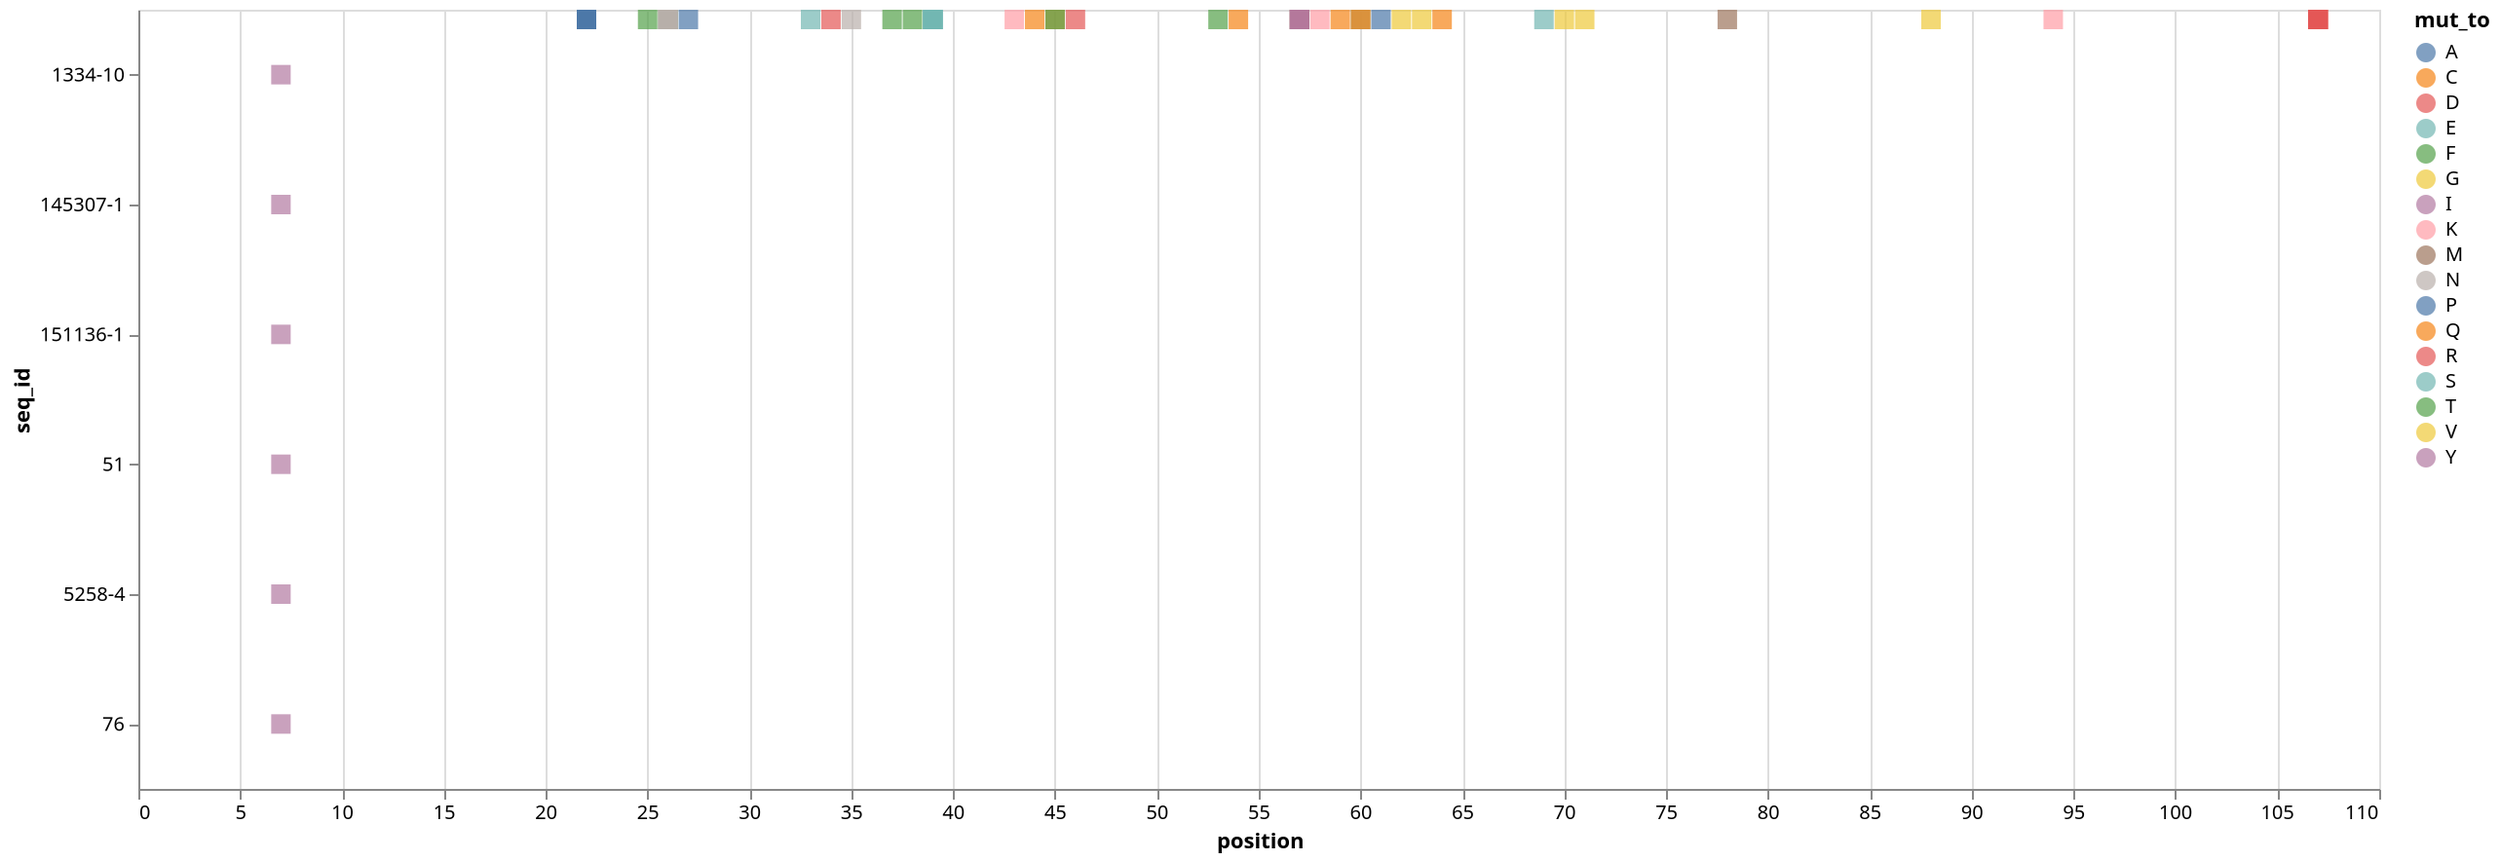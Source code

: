 {"$schema":"https://vega.github.io/schema/vega-lite/v2.json","description":"Shows the relationship between horsepower and the numbver of cylinders using tick marks.","data":{"values":[{"seq_id":["5258-4"],"position":7,"mut_from":"T","mut_to":"I"},{"seq_id":["5258-4"],"position":26,"mut_from":"S","mut_to":"N"},{"seq_id":["5258-4"],"position":39,"mut_from":"Y","mut_to":"S"},{"seq_id":["5258-4"],"position":57,"mut_from":"S","mut_to":"Y"},{"seq_id":["5258-4"],"position":107,"mut_from":"K","mut_to":"R"},{"seq_id":["145307-1"],"position":7,"mut_from":"T","mut_to":"I"},{"seq_id":["145307-1"],"position":22,"mut_from":"S","mut_to":"A"},{"seq_id":["145307-1"],"position":26,"mut_from":"S","mut_to":"N"},{"seq_id":["145307-1"],"position":39,"mut_from":"Y","mut_to":"S"},{"seq_id":["145307-1"],"position":45,"mut_from":"P","mut_to":"Q"},{"seq_id":["145307-1"],"position":57,"mut_from":"S","mut_to":"Y"},{"seq_id":["145307-1"],"position":60,"mut_from":"F","mut_to":"C"},{"seq_id":["145307-1"],"position":107,"mut_from":"K","mut_to":"R"},{"seq_id":["151136-1"],"position":7,"mut_from":"T","mut_to":"I"},{"seq_id":["151136-1"],"position":22,"mut_from":"S","mut_to":"A"},{"seq_id":["151136-1"],"position":25,"mut_from":"S","mut_to":"T"},{"seq_id":["151136-1"],"position":26,"mut_from":"S","mut_to":"T"},{"seq_id":["151136-1"],"position":33,"mut_from":"D","mut_to":"E"},{"seq_id":["151136-1"],"position":34,"mut_from":"G","mut_to":"R"},{"seq_id":["151136-1"],"position":35,"mut_from":"K","mut_to":"N"},{"seq_id":["151136-1"],"position":37,"mut_from":"Y","mut_to":"F"},{"seq_id":["151136-1"],"position":38,"mut_from":"L","mut_to":"F"},{"seq_id":["151136-1"],"position":39,"mut_from":"Y","mut_to":"S"},{"seq_id":["151136-1"],"position":43,"mut_from":"Q","mut_to":"K"},{"seq_id":["151136-1"],"position":44,"mut_from":"K","mut_to":"Q"},{"seq_id":["151136-1"],"position":45,"mut_from":"P","mut_to":"T"},{"seq_id":["151136-1"],"position":46,"mut_from":"G","mut_to":"R"},{"seq_id":["151136-1"],"position":53,"mut_from":"I","mut_to":"T"},{"seq_id":["151136-1"],"position":54,"mut_from":"Y","mut_to":"C"},{"seq_id":["151136-1"],"position":57,"mut_from":"S","mut_to":"T"},{"seq_id":["151136-1"],"position":58,"mut_from":"N","mut_to":"K"},{"seq_id":["151136-1"],"position":59,"mut_from":"R","mut_to":"Q"},{"seq_id":["151136-1"],"position":60,"mut_from":"F","mut_to":"S"},{"seq_id":["151136-1"],"position":61,"mut_from":"S","mut_to":"A"},{"seq_id":["151136-1"],"position":62,"mut_from":"G","mut_to":"V"},{"seq_id":["151136-1"],"position":63,"mut_from":"V","mut_to":"G"},{"seq_id":["151136-1"],"position":64,"mut_from":"P","mut_to":"Q"},{"seq_id":["151136-1"],"position":69,"mut_from":"G","mut_to":"S"},{"seq_id":["151136-1"],"position":70,"mut_from":"S","mut_to":"G"},{"seq_id":["151136-1"],"position":71,"mut_from":"G","mut_to":"V"},{"seq_id":["151136-1"],"position":78,"mut_from":"L","mut_to":"M"},{"seq_id":["151136-1"],"position":88,"mut_from":"V","mut_to":"G"},{"seq_id":["151136-1"],"position":94,"mut_from":"M","mut_to":"K"},{"seq_id":["151136-1"],"position":107,"mut_from":"K","mut_to":"R"},{"seq_id":["51"],"position":7,"mut_from":"T","mut_to":"I"},{"seq_id":["51"],"position":22,"mut_from":"S","mut_to":"A"},{"seq_id":["51"],"position":26,"mut_from":"S","mut_to":"N"},{"seq_id":["51"],"position":39,"mut_from":"Y","mut_to":"S"},{"seq_id":["51"],"position":57,"mut_from":"S","mut_to":"D"},{"seq_id":["51"],"position":107,"mut_from":"K","mut_to":"R"},{"seq_id":["1334-10"],"position":7,"mut_from":"T","mut_to":"I"},{"seq_id":["1334-10"],"position":22,"mut_from":"S","mut_to":"A"},{"seq_id":["1334-10"],"position":26,"mut_from":"S","mut_to":"N"},{"seq_id":["1334-10"],"position":27,"mut_from":"Q","mut_to":"P"},{"seq_id":["1334-10"],"position":39,"mut_from":"Y","mut_to":"S"},{"seq_id":["1334-10"],"position":57,"mut_from":"S","mut_to":"Y"},{"seq_id":["1334-10"],"position":107,"mut_from":"K","mut_to":"R"},{"seq_id":["76"],"position":7,"mut_from":"T","mut_to":"I"},{"seq_id":["76"],"position":22,"mut_from":"S","mut_to":"A"},{"seq_id":["76"],"position":26,"mut_from":"S","mut_to":"N"},{"seq_id":["76"],"position":39,"mut_from":"Y","mut_to":"S"},{"seq_id":["76"],"position":57,"mut_from":"S","mut_to":"Y"},{"seq_id":["76"],"position":60,"mut_from":"F","mut_to":"C"},{"seq_id":["76"],"position":107,"mut_from":"K","mut_to":"R"}]},"mark":"tick","width":1150,"height":400,"encoding":{"x":{"field":"position","type":"quantitative"},"y":{"field":"seq_id","type":"nominal"},"color":{"field":"mut_to","type":"nominal"}},"config":{"tick":{"thickness":10,"bandSize":10}}}